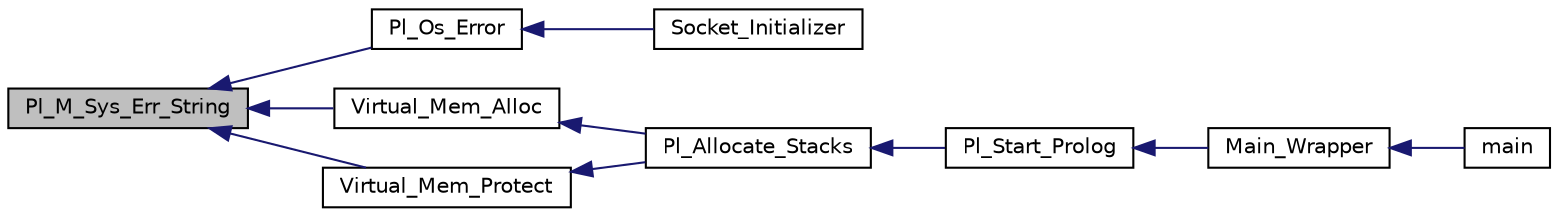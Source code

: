 digraph "Pl_M_Sys_Err_String"
{
  edge [fontname="Helvetica",fontsize="10",labelfontname="Helvetica",labelfontsize="10"];
  node [fontname="Helvetica",fontsize="10",shape=record];
  rankdir="LR";
  Node1 [label="Pl_M_Sys_Err_String",height=0.2,width=0.4,color="black", fillcolor="grey75", style="filled", fontcolor="black"];
  Node1 -> Node2 [dir="back",color="midnightblue",fontsize="10",style="solid"];
  Node2 [label="Pl_Os_Error",height=0.2,width=0.4,color="black", fillcolor="white", style="filled",URL="$error__supp_8h.html#a76830f502895027f89f5430f7dcdd159"];
  Node2 -> Node3 [dir="back",color="midnightblue",fontsize="10",style="solid"];
  Node3 [label="Socket_Initializer",height=0.2,width=0.4,color="black", fillcolor="white", style="filled",URL="$sockets__c_8c.html#abb60ff72f0ca874268bb3c7c51cc6e8b"];
  Node1 -> Node4 [dir="back",color="midnightblue",fontsize="10",style="solid"];
  Node4 [label="Virtual_Mem_Alloc",height=0.2,width=0.4,color="black", fillcolor="white", style="filled",URL="$stacks__sigsegv_8c.html#a122e90b05aa0d3b58bf7bd7b0d147be1"];
  Node4 -> Node5 [dir="back",color="midnightblue",fontsize="10",style="solid"];
  Node5 [label="Pl_Allocate_Stacks",height=0.2,width=0.4,color="black", fillcolor="white", style="filled",URL="$stacks__sigsegv_8h.html#aee65d332f1e4ff3a8796bda38d329766"];
  Node5 -> Node6 [dir="back",color="midnightblue",fontsize="10",style="solid"];
  Node6 [label="Pl_Start_Prolog",height=0.2,width=0.4,color="black", fillcolor="white", style="filled",URL="$gprolog_8h.html#a79163a775d949cf493a9f7b28bf4fc09"];
  Node6 -> Node7 [dir="back",color="midnightblue",fontsize="10",style="solid"];
  Node7 [label="Main_Wrapper",height=0.2,width=0.4,color="black", fillcolor="white", style="filled",URL="$main_8c.html#a335bb6fe70cf4c383aec5baef5f39e47"];
  Node7 -> Node8 [dir="back",color="midnightblue",fontsize="10",style="solid"];
  Node8 [label="main",height=0.2,width=0.4,color="black", fillcolor="white", style="filled",URL="$main_8c.html#a0ddf1224851353fc92bfbff6f499fa97"];
  Node1 -> Node9 [dir="back",color="midnightblue",fontsize="10",style="solid"];
  Node9 [label="Virtual_Mem_Protect",height=0.2,width=0.4,color="black", fillcolor="white", style="filled",URL="$stacks__sigsegv_8c.html#ae160b208bf67b869ccfcbbd2a154ef98"];
  Node9 -> Node5 [dir="back",color="midnightblue",fontsize="10",style="solid"];
}
